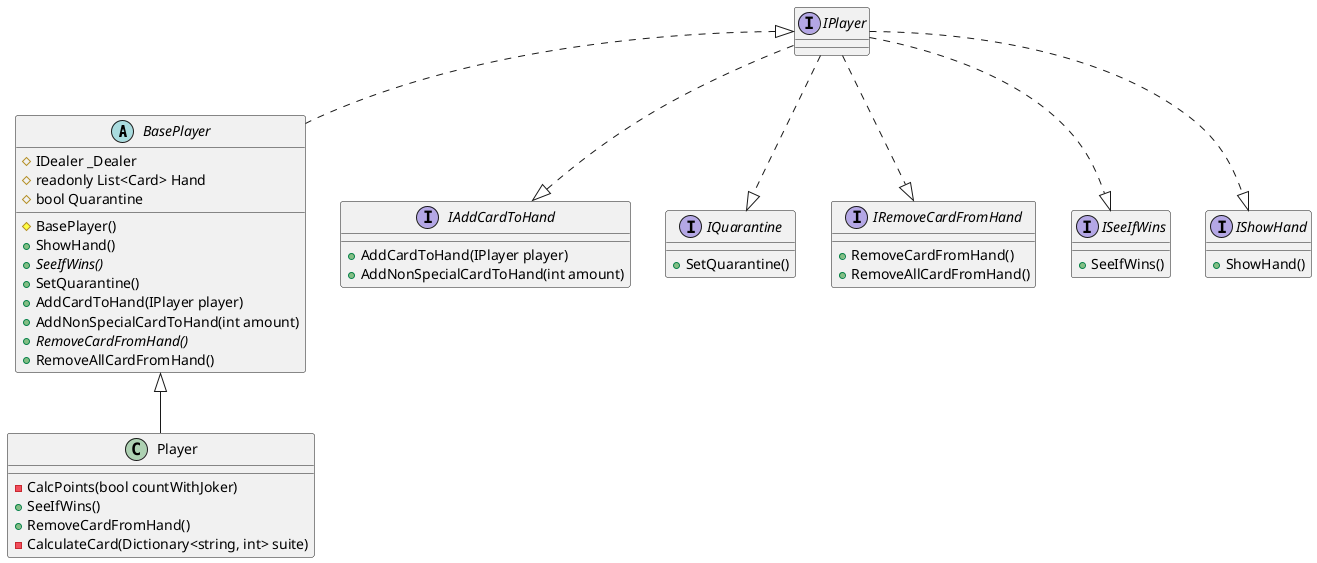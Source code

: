 ﻿@startuml

abstract BasePlayer implements IPlayer{
    # IDealer _Dealer
    # readonly List<Card> Hand
    # bool Quarantine
    # BasePlayer()
    + ShowHand()
    + SeeIfWins() {abstract}
    + SetQuarantine()
    + AddCardToHand(IPlayer player)
    + AddNonSpecialCardToHand(int amount)
    + RemoveCardFromHand() {abstract}
    + RemoveAllCardFromHand() 
}

class Player extends BasePlayer{
    - CalcPoints(bool countWithJoker)
    + SeeIfWins() 
    + RemoveCardFromHand()
    - CalculateCard(Dictionary<string, int> suite)
}
interface IPlayer

interface IAddCardToHand{
  + AddCardToHand(IPlayer player)
  + AddNonSpecialCardToHand(int amount)
}
interface IQuarantine{
    + SetQuarantine()
}
interface IRemoveCardFromHand{
    + RemoveCardFromHand()
    + RemoveAllCardFromHand()
}
interface ISeeIfWins{
    + SeeIfWins()
}
interface IShowHand{
    + ShowHand()
}
IPlayer ..|> IAddCardToHand
IPlayer ..|> IQuarantine
IPlayer ..|> IRemoveCardFromHand
IPlayer ..|> ISeeIfWins
IPlayer ..|> IShowHand

@enduml